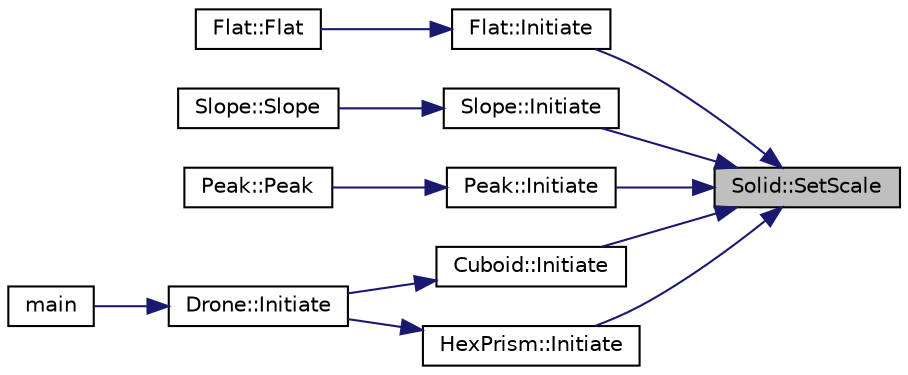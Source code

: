 digraph "Solid::SetScale"
{
 // LATEX_PDF_SIZE
  edge [fontname="Helvetica",fontsize="10",labelfontname="Helvetica",labelfontsize="10"];
  node [fontname="Helvetica",fontsize="10",shape=record];
  rankdir="RL";
  Node1 [label="Solid::SetScale",height=0.2,width=0.4,color="black", fillcolor="grey75", style="filled", fontcolor="black",tooltip="Ustawianie wektora skali."];
  Node1 -> Node2 [dir="back",color="midnightblue",fontsize="10",style="solid",fontname="Helvetica"];
  Node2 [label="Flat::Initiate",height=0.2,width=0.4,color="black", fillcolor="white", style="filled",URL="$class_flat.html#a3e5c41d54744de87c604203cf16f62e0",tooltip="Tworzenie plaskowyzu według bryły wzorcowej i skali."];
  Node2 -> Node3 [dir="back",color="midnightblue",fontsize="10",style="solid",fontname="Helvetica"];
  Node3 [label="Flat::Flat",height=0.2,width=0.4,color="black", fillcolor="white", style="filled",URL="$class_flat.html#a2867c2bf0ae9291565ad52b2f8852386",tooltip="Konstruktor tworzenia nowego plaskowyzu z danymi parametrami."];
  Node1 -> Node4 [dir="back",color="midnightblue",fontsize="10",style="solid",fontname="Helvetica"];
  Node4 [label="Slope::Initiate",height=0.2,width=0.4,color="black", fillcolor="white", style="filled",URL="$class_slope.html#a7b5acd1c74ba803220a6d6af7b057650",tooltip="Tworzenie gory z grania według bryły wzorcowej i skali."];
  Node4 -> Node5 [dir="back",color="midnightblue",fontsize="10",style="solid",fontname="Helvetica"];
  Node5 [label="Slope::Slope",height=0.2,width=0.4,color="black", fillcolor="white", style="filled",URL="$class_slope.html#a33b1b7109f5c69c30eed2b71b95103eb",tooltip="Konstruktor tworzenia nowej gory z grania z danymi parametrami."];
  Node1 -> Node6 [dir="back",color="midnightblue",fontsize="10",style="solid",fontname="Helvetica"];
  Node6 [label="Peak::Initiate",height=0.2,width=0.4,color="black", fillcolor="white", style="filled",URL="$class_peak.html#a90a8ba21b8684b1ee071821074e129fc",tooltip="Tworzenie gory ze szczytem według bryły wzorcowej i skali."];
  Node6 -> Node7 [dir="back",color="midnightblue",fontsize="10",style="solid",fontname="Helvetica"];
  Node7 [label="Peak::Peak",height=0.2,width=0.4,color="black", fillcolor="white", style="filled",URL="$class_peak.html#acf8ee58742a2e46ef6cd139a8d92b548",tooltip="Konstruktor tworzenia nowej gory ze szczytem z danymi parametrami."];
  Node1 -> Node8 [dir="back",color="midnightblue",fontsize="10",style="solid",fontname="Helvetica"];
  Node8 [label="Cuboid::Initiate",height=0.2,width=0.4,color="black", fillcolor="white", style="filled",URL="$class_cuboid.html#a29cb59f4f6f3105879dd37274d1b58fc",tooltip="Tworzenie prostopadłościanu według bryły wzorcowej i skali."];
  Node8 -> Node9 [dir="back",color="midnightblue",fontsize="10",style="solid",fontname="Helvetica"];
  Node9 [label="Drone::Initiate",height=0.2,width=0.4,color="black", fillcolor="white", style="filled",URL="$class_drone.html#a4f9ab4d6a458e5a65507545e59c401fa",tooltip="Tworzenie drona według brył wzorcowych jego elementów, współrzędnych położenia i kątu obrotu."];
  Node9 -> Node10 [dir="back",color="midnightblue",fontsize="10",style="solid",fontname="Helvetica"];
  Node10 [label="main",height=0.2,width=0.4,color="black", fillcolor="white", style="filled",URL="$app_2main_8cpp.html#ae66f6b31b5ad750f1fe042a706a4e3d4",tooltip=" "];
  Node1 -> Node11 [dir="back",color="midnightblue",fontsize="10",style="solid",fontname="Helvetica"];
  Node11 [label="HexPrism::Initiate",height=0.2,width=0.4,color="black", fillcolor="white", style="filled",URL="$class_hex_prism.html#a6170c84fd33d2123756204a8b4eaec65",tooltip="Tworzenie graniastosłupa według bryły wzorcowej i skali."];
  Node11 -> Node9 [dir="back",color="midnightblue",fontsize="10",style="solid",fontname="Helvetica"];
}

